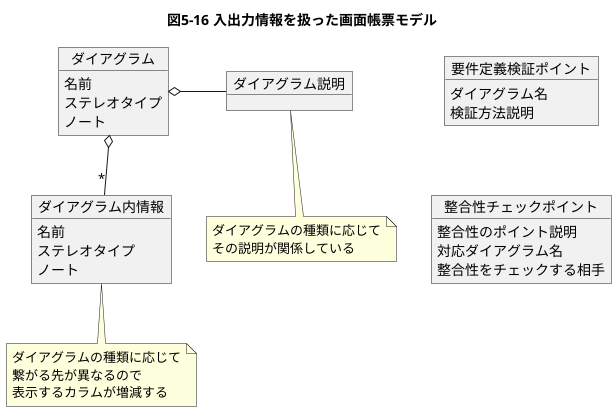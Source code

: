 @startuml
title 図5-16 入出力情報を扱った画面帳票モデル
object ダイアグラム {
    名前
    ステレオタイプ
    ノート
}
object ダイアグラム内情報 {
    名前
    ステレオタイプ
    ノート
}
object ダイアグラム説明
object 要件定義検証ポイント {
    ダイアグラム名
    検証方法説明
}
object 整合性チェックポイント {
    整合性のポイント説明
    対応ダイアグラム名
    整合性をチェックする相手
}
note as N1
    ダイアグラムの種類に応じて
    繋がる先が異なるので
    表示するカラムが増減する
end note
note as N2
    ダイアグラムの種類に応じて
    その説明が関係している
end note
ダイアグラム o--"*" ダイアグラム内情報
ダイアグラム内情報 .. N1
ダイアグラム o-right- ダイアグラム説明
ダイアグラム説明 .. N2
要件定義検証ポイント -[hidden]- 整合性チェックポイント
@enduml